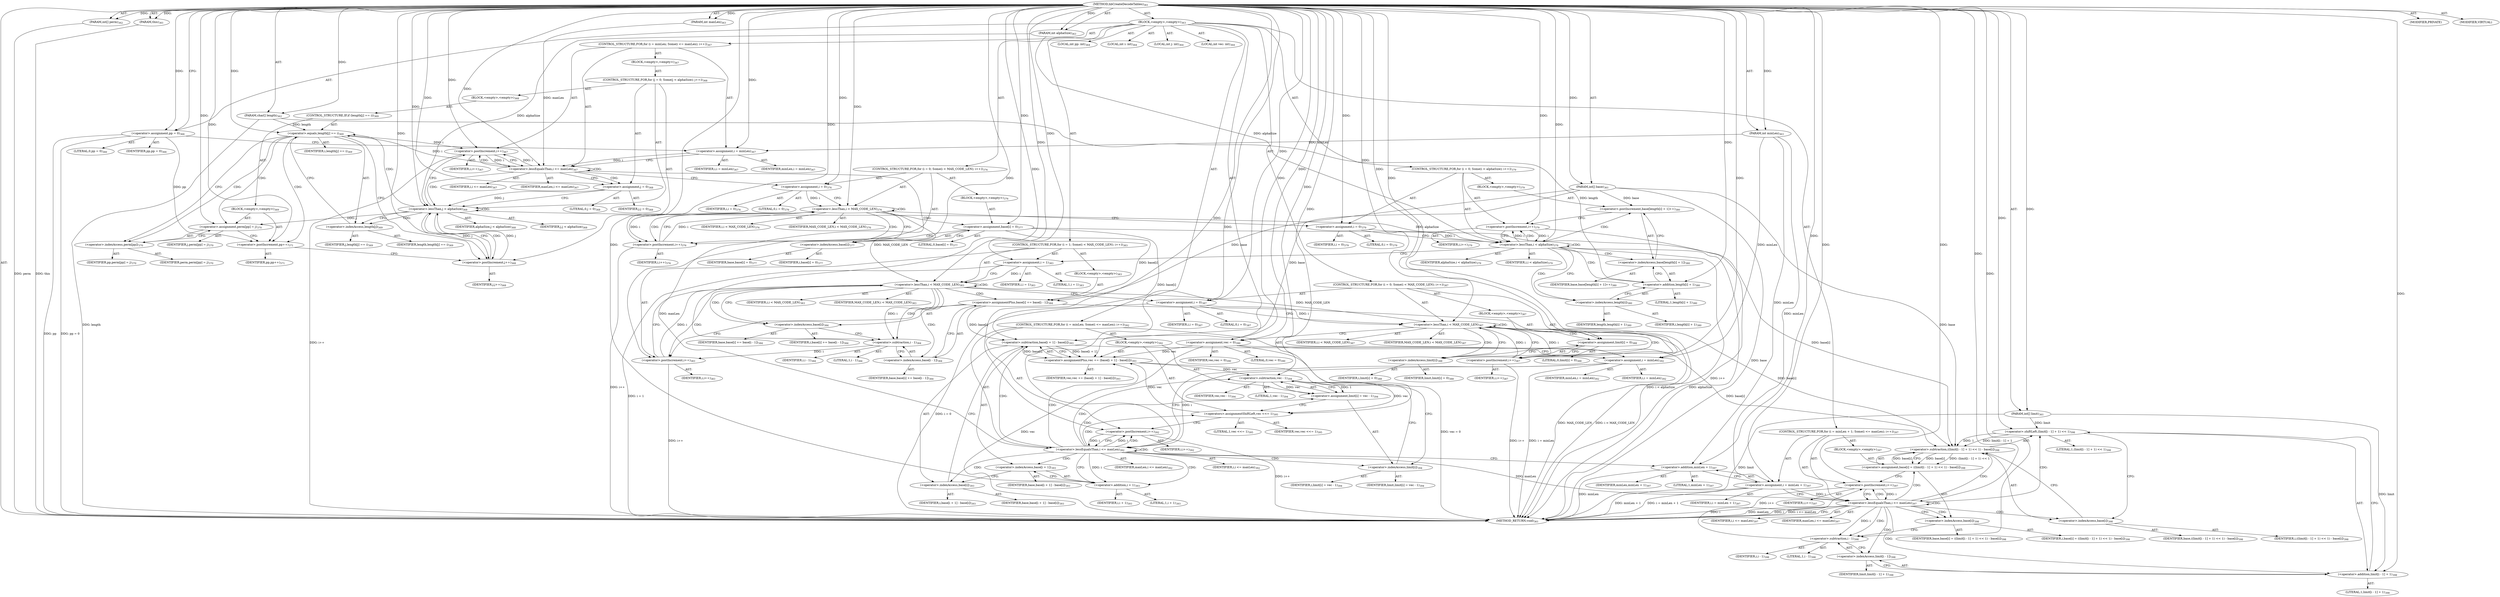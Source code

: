 digraph "hbCreateDecodeTables" {  
"111669149717" [label = <(METHOD,hbCreateDecodeTables)<SUB>361</SUB>> ]
"115964117019" [label = <(PARAM,this)<SUB>361</SUB>> ]
"115964117020" [label = <(PARAM,int[] limit)<SUB>361</SUB>> ]
"115964117021" [label = <(PARAM,int[] base)<SUB>361</SUB>> ]
"115964117022" [label = <(PARAM,int[] perm)<SUB>362</SUB>> ]
"115964117023" [label = <(PARAM,char[] length)<SUB>362</SUB>> ]
"115964117024" [label = <(PARAM,int minLen)<SUB>363</SUB>> ]
"115964117025" [label = <(PARAM,int maxLen)<SUB>363</SUB>> ]
"115964117026" [label = <(PARAM,int alphaSize)<SUB>363</SUB>> ]
"25769803821" [label = <(BLOCK,&lt;empty&gt;,&lt;empty&gt;)<SUB>363</SUB>> ]
"94489280526" [label = <(LOCAL,int pp: int)<SUB>364</SUB>> ]
"94489280527" [label = <(LOCAL,int i: int)<SUB>364</SUB>> ]
"94489280528" [label = <(LOCAL,int j: int)<SUB>364</SUB>> ]
"94489280529" [label = <(LOCAL,int vec: int)<SUB>364</SUB>> ]
"30064771335" [label = <(&lt;operator&gt;.assignment,pp = 0)<SUB>366</SUB>> ]
"68719476931" [label = <(IDENTIFIER,pp,pp = 0)<SUB>366</SUB>> ]
"90194313278" [label = <(LITERAL,0,pp = 0)<SUB>366</SUB>> ]
"47244640284" [label = <(CONTROL_STRUCTURE,FOR,for (i = minLen; Some(i &lt;= maxLen); i++))<SUB>367</SUB>> ]
"30064771336" [label = <(&lt;operator&gt;.assignment,i = minLen)<SUB>367</SUB>> ]
"68719476932" [label = <(IDENTIFIER,i,i = minLen)<SUB>367</SUB>> ]
"68719476933" [label = <(IDENTIFIER,minLen,i = minLen)<SUB>367</SUB>> ]
"30064771337" [label = <(&lt;operator&gt;.lessEqualsThan,i &lt;= maxLen)<SUB>367</SUB>> ]
"68719476934" [label = <(IDENTIFIER,i,i &lt;= maxLen)<SUB>367</SUB>> ]
"68719476935" [label = <(IDENTIFIER,maxLen,i &lt;= maxLen)<SUB>367</SUB>> ]
"30064771338" [label = <(&lt;operator&gt;.postIncrement,i++)<SUB>367</SUB>> ]
"68719476936" [label = <(IDENTIFIER,i,i++)<SUB>367</SUB>> ]
"25769803822" [label = <(BLOCK,&lt;empty&gt;,&lt;empty&gt;)<SUB>367</SUB>> ]
"47244640285" [label = <(CONTROL_STRUCTURE,FOR,for (j = 0; Some(j &lt; alphaSize); j++))<SUB>368</SUB>> ]
"30064771339" [label = <(&lt;operator&gt;.assignment,j = 0)<SUB>368</SUB>> ]
"68719476937" [label = <(IDENTIFIER,j,j = 0)<SUB>368</SUB>> ]
"90194313279" [label = <(LITERAL,0,j = 0)<SUB>368</SUB>> ]
"30064771340" [label = <(&lt;operator&gt;.lessThan,j &lt; alphaSize)<SUB>368</SUB>> ]
"68719476938" [label = <(IDENTIFIER,j,j &lt; alphaSize)<SUB>368</SUB>> ]
"68719476939" [label = <(IDENTIFIER,alphaSize,j &lt; alphaSize)<SUB>368</SUB>> ]
"30064771341" [label = <(&lt;operator&gt;.postIncrement,j++)<SUB>368</SUB>> ]
"68719476940" [label = <(IDENTIFIER,j,j++)<SUB>368</SUB>> ]
"25769803823" [label = <(BLOCK,&lt;empty&gt;,&lt;empty&gt;)<SUB>368</SUB>> ]
"47244640286" [label = <(CONTROL_STRUCTURE,IF,if (length[j] == i))<SUB>369</SUB>> ]
"30064771342" [label = <(&lt;operator&gt;.equals,length[j] == i)<SUB>369</SUB>> ]
"30064771343" [label = <(&lt;operator&gt;.indexAccess,length[j])<SUB>369</SUB>> ]
"68719476941" [label = <(IDENTIFIER,length,length[j] == i)<SUB>369</SUB>> ]
"68719476942" [label = <(IDENTIFIER,j,length[j] == i)<SUB>369</SUB>> ]
"68719476943" [label = <(IDENTIFIER,i,length[j] == i)<SUB>369</SUB>> ]
"25769803824" [label = <(BLOCK,&lt;empty&gt;,&lt;empty&gt;)<SUB>369</SUB>> ]
"30064771344" [label = <(&lt;operator&gt;.assignment,perm[pp] = j)<SUB>370</SUB>> ]
"30064771345" [label = <(&lt;operator&gt;.indexAccess,perm[pp])<SUB>370</SUB>> ]
"68719476944" [label = <(IDENTIFIER,perm,perm[pp] = j)<SUB>370</SUB>> ]
"68719476945" [label = <(IDENTIFIER,pp,perm[pp] = j)<SUB>370</SUB>> ]
"68719476946" [label = <(IDENTIFIER,j,perm[pp] = j)<SUB>370</SUB>> ]
"30064771346" [label = <(&lt;operator&gt;.postIncrement,pp++)<SUB>371</SUB>> ]
"68719476947" [label = <(IDENTIFIER,pp,pp++)<SUB>371</SUB>> ]
"47244640287" [label = <(CONTROL_STRUCTURE,FOR,for (i = 0; Some(i &lt; MAX_CODE_LEN); i++))<SUB>376</SUB>> ]
"30064771347" [label = <(&lt;operator&gt;.assignment,i = 0)<SUB>376</SUB>> ]
"68719476948" [label = <(IDENTIFIER,i,i = 0)<SUB>376</SUB>> ]
"90194313280" [label = <(LITERAL,0,i = 0)<SUB>376</SUB>> ]
"30064771348" [label = <(&lt;operator&gt;.lessThan,i &lt; MAX_CODE_LEN)<SUB>376</SUB>> ]
"68719476949" [label = <(IDENTIFIER,i,i &lt; MAX_CODE_LEN)<SUB>376</SUB>> ]
"68719476950" [label = <(IDENTIFIER,MAX_CODE_LEN,i &lt; MAX_CODE_LEN)<SUB>376</SUB>> ]
"30064771349" [label = <(&lt;operator&gt;.postIncrement,i++)<SUB>376</SUB>> ]
"68719476951" [label = <(IDENTIFIER,i,i++)<SUB>376</SUB>> ]
"25769803825" [label = <(BLOCK,&lt;empty&gt;,&lt;empty&gt;)<SUB>376</SUB>> ]
"30064771350" [label = <(&lt;operator&gt;.assignment,base[i] = 0)<SUB>377</SUB>> ]
"30064771351" [label = <(&lt;operator&gt;.indexAccess,base[i])<SUB>377</SUB>> ]
"68719476952" [label = <(IDENTIFIER,base,base[i] = 0)<SUB>377</SUB>> ]
"68719476953" [label = <(IDENTIFIER,i,base[i] = 0)<SUB>377</SUB>> ]
"90194313281" [label = <(LITERAL,0,base[i] = 0)<SUB>377</SUB>> ]
"47244640288" [label = <(CONTROL_STRUCTURE,FOR,for (i = 0; Some(i &lt; alphaSize); i++))<SUB>379</SUB>> ]
"30064771352" [label = <(&lt;operator&gt;.assignment,i = 0)<SUB>379</SUB>> ]
"68719476954" [label = <(IDENTIFIER,i,i = 0)<SUB>379</SUB>> ]
"90194313282" [label = <(LITERAL,0,i = 0)<SUB>379</SUB>> ]
"30064771353" [label = <(&lt;operator&gt;.lessThan,i &lt; alphaSize)<SUB>379</SUB>> ]
"68719476955" [label = <(IDENTIFIER,i,i &lt; alphaSize)<SUB>379</SUB>> ]
"68719476956" [label = <(IDENTIFIER,alphaSize,i &lt; alphaSize)<SUB>379</SUB>> ]
"30064771354" [label = <(&lt;operator&gt;.postIncrement,i++)<SUB>379</SUB>> ]
"68719476957" [label = <(IDENTIFIER,i,i++)<SUB>379</SUB>> ]
"25769803826" [label = <(BLOCK,&lt;empty&gt;,&lt;empty&gt;)<SUB>379</SUB>> ]
"30064771355" [label = <(&lt;operator&gt;.postIncrement,base[length[i] + 1]++)<SUB>380</SUB>> ]
"30064771356" [label = <(&lt;operator&gt;.indexAccess,base[length[i] + 1])<SUB>380</SUB>> ]
"68719476958" [label = <(IDENTIFIER,base,base[length[i] + 1]++)<SUB>380</SUB>> ]
"30064771357" [label = <(&lt;operator&gt;.addition,length[i] + 1)<SUB>380</SUB>> ]
"30064771358" [label = <(&lt;operator&gt;.indexAccess,length[i])<SUB>380</SUB>> ]
"68719476959" [label = <(IDENTIFIER,length,length[i] + 1)<SUB>380</SUB>> ]
"68719476960" [label = <(IDENTIFIER,i,length[i] + 1)<SUB>380</SUB>> ]
"90194313283" [label = <(LITERAL,1,length[i] + 1)<SUB>380</SUB>> ]
"47244640289" [label = <(CONTROL_STRUCTURE,FOR,for (i = 1; Some(i &lt; MAX_CODE_LEN); i++))<SUB>383</SUB>> ]
"30064771359" [label = <(&lt;operator&gt;.assignment,i = 1)<SUB>383</SUB>> ]
"68719476961" [label = <(IDENTIFIER,i,i = 1)<SUB>383</SUB>> ]
"90194313284" [label = <(LITERAL,1,i = 1)<SUB>383</SUB>> ]
"30064771360" [label = <(&lt;operator&gt;.lessThan,i &lt; MAX_CODE_LEN)<SUB>383</SUB>> ]
"68719476962" [label = <(IDENTIFIER,i,i &lt; MAX_CODE_LEN)<SUB>383</SUB>> ]
"68719476963" [label = <(IDENTIFIER,MAX_CODE_LEN,i &lt; MAX_CODE_LEN)<SUB>383</SUB>> ]
"30064771361" [label = <(&lt;operator&gt;.postIncrement,i++)<SUB>383</SUB>> ]
"68719476964" [label = <(IDENTIFIER,i,i++)<SUB>383</SUB>> ]
"25769803827" [label = <(BLOCK,&lt;empty&gt;,&lt;empty&gt;)<SUB>383</SUB>> ]
"30064771362" [label = <(&lt;operator&gt;.assignmentPlus,base[i] += base[i - 1])<SUB>384</SUB>> ]
"30064771363" [label = <(&lt;operator&gt;.indexAccess,base[i])<SUB>384</SUB>> ]
"68719476965" [label = <(IDENTIFIER,base,base[i] += base[i - 1])<SUB>384</SUB>> ]
"68719476966" [label = <(IDENTIFIER,i,base[i] += base[i - 1])<SUB>384</SUB>> ]
"30064771364" [label = <(&lt;operator&gt;.indexAccess,base[i - 1])<SUB>384</SUB>> ]
"68719476967" [label = <(IDENTIFIER,base,base[i] += base[i - 1])<SUB>384</SUB>> ]
"30064771365" [label = <(&lt;operator&gt;.subtraction,i - 1)<SUB>384</SUB>> ]
"68719476968" [label = <(IDENTIFIER,i,i - 1)<SUB>384</SUB>> ]
"90194313285" [label = <(LITERAL,1,i - 1)<SUB>384</SUB>> ]
"47244640290" [label = <(CONTROL_STRUCTURE,FOR,for (i = 0; Some(i &lt; MAX_CODE_LEN); i++))<SUB>387</SUB>> ]
"30064771366" [label = <(&lt;operator&gt;.assignment,i = 0)<SUB>387</SUB>> ]
"68719476969" [label = <(IDENTIFIER,i,i = 0)<SUB>387</SUB>> ]
"90194313286" [label = <(LITERAL,0,i = 0)<SUB>387</SUB>> ]
"30064771367" [label = <(&lt;operator&gt;.lessThan,i &lt; MAX_CODE_LEN)<SUB>387</SUB>> ]
"68719476970" [label = <(IDENTIFIER,i,i &lt; MAX_CODE_LEN)<SUB>387</SUB>> ]
"68719476971" [label = <(IDENTIFIER,MAX_CODE_LEN,i &lt; MAX_CODE_LEN)<SUB>387</SUB>> ]
"30064771368" [label = <(&lt;operator&gt;.postIncrement,i++)<SUB>387</SUB>> ]
"68719476972" [label = <(IDENTIFIER,i,i++)<SUB>387</SUB>> ]
"25769803828" [label = <(BLOCK,&lt;empty&gt;,&lt;empty&gt;)<SUB>387</SUB>> ]
"30064771369" [label = <(&lt;operator&gt;.assignment,limit[i] = 0)<SUB>388</SUB>> ]
"30064771370" [label = <(&lt;operator&gt;.indexAccess,limit[i])<SUB>388</SUB>> ]
"68719476973" [label = <(IDENTIFIER,limit,limit[i] = 0)<SUB>388</SUB>> ]
"68719476974" [label = <(IDENTIFIER,i,limit[i] = 0)<SUB>388</SUB>> ]
"90194313287" [label = <(LITERAL,0,limit[i] = 0)<SUB>388</SUB>> ]
"30064771371" [label = <(&lt;operator&gt;.assignment,vec = 0)<SUB>390</SUB>> ]
"68719476975" [label = <(IDENTIFIER,vec,vec = 0)<SUB>390</SUB>> ]
"90194313288" [label = <(LITERAL,0,vec = 0)<SUB>390</SUB>> ]
"47244640291" [label = <(CONTROL_STRUCTURE,FOR,for (i = minLen; Some(i &lt;= maxLen); i++))<SUB>392</SUB>> ]
"30064771372" [label = <(&lt;operator&gt;.assignment,i = minLen)<SUB>392</SUB>> ]
"68719476976" [label = <(IDENTIFIER,i,i = minLen)<SUB>392</SUB>> ]
"68719476977" [label = <(IDENTIFIER,minLen,i = minLen)<SUB>392</SUB>> ]
"30064771373" [label = <(&lt;operator&gt;.lessEqualsThan,i &lt;= maxLen)<SUB>392</SUB>> ]
"68719476978" [label = <(IDENTIFIER,i,i &lt;= maxLen)<SUB>392</SUB>> ]
"68719476979" [label = <(IDENTIFIER,maxLen,i &lt;= maxLen)<SUB>392</SUB>> ]
"30064771374" [label = <(&lt;operator&gt;.postIncrement,i++)<SUB>392</SUB>> ]
"68719476980" [label = <(IDENTIFIER,i,i++)<SUB>392</SUB>> ]
"25769803829" [label = <(BLOCK,&lt;empty&gt;,&lt;empty&gt;)<SUB>392</SUB>> ]
"30064771375" [label = <(&lt;operator&gt;.assignmentPlus,vec += (base[i + 1] - base[i]))<SUB>393</SUB>> ]
"68719476981" [label = <(IDENTIFIER,vec,vec += (base[i + 1] - base[i]))<SUB>393</SUB>> ]
"30064771376" [label = <(&lt;operator&gt;.subtraction,base[i + 1] - base[i])<SUB>393</SUB>> ]
"30064771377" [label = <(&lt;operator&gt;.indexAccess,base[i + 1])<SUB>393</SUB>> ]
"68719476982" [label = <(IDENTIFIER,base,base[i + 1] - base[i])<SUB>393</SUB>> ]
"30064771378" [label = <(&lt;operator&gt;.addition,i + 1)<SUB>393</SUB>> ]
"68719476983" [label = <(IDENTIFIER,i,i + 1)<SUB>393</SUB>> ]
"90194313289" [label = <(LITERAL,1,i + 1)<SUB>393</SUB>> ]
"30064771379" [label = <(&lt;operator&gt;.indexAccess,base[i])<SUB>393</SUB>> ]
"68719476984" [label = <(IDENTIFIER,base,base[i + 1] - base[i])<SUB>393</SUB>> ]
"68719476985" [label = <(IDENTIFIER,i,base[i + 1] - base[i])<SUB>393</SUB>> ]
"30064771380" [label = <(&lt;operator&gt;.assignment,limit[i] = vec - 1)<SUB>394</SUB>> ]
"30064771381" [label = <(&lt;operator&gt;.indexAccess,limit[i])<SUB>394</SUB>> ]
"68719476986" [label = <(IDENTIFIER,limit,limit[i] = vec - 1)<SUB>394</SUB>> ]
"68719476987" [label = <(IDENTIFIER,i,limit[i] = vec - 1)<SUB>394</SUB>> ]
"30064771382" [label = <(&lt;operator&gt;.subtraction,vec - 1)<SUB>394</SUB>> ]
"68719476988" [label = <(IDENTIFIER,vec,vec - 1)<SUB>394</SUB>> ]
"90194313290" [label = <(LITERAL,1,vec - 1)<SUB>394</SUB>> ]
"30064771383" [label = <(&lt;operators&gt;.assignmentShiftLeft,vec &lt;&lt;= 1)<SUB>395</SUB>> ]
"68719476989" [label = <(IDENTIFIER,vec,vec &lt;&lt;= 1)<SUB>395</SUB>> ]
"90194313291" [label = <(LITERAL,1,vec &lt;&lt;= 1)<SUB>395</SUB>> ]
"47244640292" [label = <(CONTROL_STRUCTURE,FOR,for (i = minLen + 1; Some(i &lt;= maxLen); i++))<SUB>397</SUB>> ]
"30064771384" [label = <(&lt;operator&gt;.assignment,i = minLen + 1)<SUB>397</SUB>> ]
"68719476990" [label = <(IDENTIFIER,i,i = minLen + 1)<SUB>397</SUB>> ]
"30064771385" [label = <(&lt;operator&gt;.addition,minLen + 1)<SUB>397</SUB>> ]
"68719476991" [label = <(IDENTIFIER,minLen,minLen + 1)<SUB>397</SUB>> ]
"90194313292" [label = <(LITERAL,1,minLen + 1)<SUB>397</SUB>> ]
"30064771386" [label = <(&lt;operator&gt;.lessEqualsThan,i &lt;= maxLen)<SUB>397</SUB>> ]
"68719476992" [label = <(IDENTIFIER,i,i &lt;= maxLen)<SUB>397</SUB>> ]
"68719476993" [label = <(IDENTIFIER,maxLen,i &lt;= maxLen)<SUB>397</SUB>> ]
"30064771387" [label = <(&lt;operator&gt;.postIncrement,i++)<SUB>397</SUB>> ]
"68719476994" [label = <(IDENTIFIER,i,i++)<SUB>397</SUB>> ]
"25769803830" [label = <(BLOCK,&lt;empty&gt;,&lt;empty&gt;)<SUB>397</SUB>> ]
"30064771388" [label = <(&lt;operator&gt;.assignment,base[i] = ((limit[i - 1] + 1) &lt;&lt; 1) - base[i])<SUB>398</SUB>> ]
"30064771389" [label = <(&lt;operator&gt;.indexAccess,base[i])<SUB>398</SUB>> ]
"68719476995" [label = <(IDENTIFIER,base,base[i] = ((limit[i - 1] + 1) &lt;&lt; 1) - base[i])<SUB>398</SUB>> ]
"68719476996" [label = <(IDENTIFIER,i,base[i] = ((limit[i - 1] + 1) &lt;&lt; 1) - base[i])<SUB>398</SUB>> ]
"30064771390" [label = <(&lt;operator&gt;.subtraction,((limit[i - 1] + 1) &lt;&lt; 1) - base[i])<SUB>398</SUB>> ]
"30064771391" [label = <(&lt;operator&gt;.shiftLeft,(limit[i - 1] + 1) &lt;&lt; 1)<SUB>398</SUB>> ]
"30064771392" [label = <(&lt;operator&gt;.addition,limit[i - 1] + 1)<SUB>398</SUB>> ]
"30064771393" [label = <(&lt;operator&gt;.indexAccess,limit[i - 1])<SUB>398</SUB>> ]
"68719476997" [label = <(IDENTIFIER,limit,limit[i - 1] + 1)<SUB>398</SUB>> ]
"30064771394" [label = <(&lt;operator&gt;.subtraction,i - 1)<SUB>398</SUB>> ]
"68719476998" [label = <(IDENTIFIER,i,i - 1)<SUB>398</SUB>> ]
"90194313293" [label = <(LITERAL,1,i - 1)<SUB>398</SUB>> ]
"90194313294" [label = <(LITERAL,1,limit[i - 1] + 1)<SUB>398</SUB>> ]
"90194313295" [label = <(LITERAL,1,(limit[i - 1] + 1) &lt;&lt; 1)<SUB>398</SUB>> ]
"30064771395" [label = <(&lt;operator&gt;.indexAccess,base[i])<SUB>398</SUB>> ]
"68719476999" [label = <(IDENTIFIER,base,((limit[i - 1] + 1) &lt;&lt; 1) - base[i])<SUB>398</SUB>> ]
"68719477000" [label = <(IDENTIFIER,i,((limit[i - 1] + 1) &lt;&lt; 1) - base[i])<SUB>398</SUB>> ]
"133143986260" [label = <(MODIFIER,PRIVATE)> ]
"133143986261" [label = <(MODIFIER,VIRTUAL)> ]
"128849018901" [label = <(METHOD_RETURN,void)<SUB>361</SUB>> ]
  "111669149717" -> "115964117019"  [ label = "AST: "] 
  "111669149717" -> "115964117020"  [ label = "AST: "] 
  "111669149717" -> "115964117021"  [ label = "AST: "] 
  "111669149717" -> "115964117022"  [ label = "AST: "] 
  "111669149717" -> "115964117023"  [ label = "AST: "] 
  "111669149717" -> "115964117024"  [ label = "AST: "] 
  "111669149717" -> "115964117025"  [ label = "AST: "] 
  "111669149717" -> "115964117026"  [ label = "AST: "] 
  "111669149717" -> "25769803821"  [ label = "AST: "] 
  "111669149717" -> "133143986260"  [ label = "AST: "] 
  "111669149717" -> "133143986261"  [ label = "AST: "] 
  "111669149717" -> "128849018901"  [ label = "AST: "] 
  "25769803821" -> "94489280526"  [ label = "AST: "] 
  "25769803821" -> "94489280527"  [ label = "AST: "] 
  "25769803821" -> "94489280528"  [ label = "AST: "] 
  "25769803821" -> "94489280529"  [ label = "AST: "] 
  "25769803821" -> "30064771335"  [ label = "AST: "] 
  "25769803821" -> "47244640284"  [ label = "AST: "] 
  "25769803821" -> "47244640287"  [ label = "AST: "] 
  "25769803821" -> "47244640288"  [ label = "AST: "] 
  "25769803821" -> "47244640289"  [ label = "AST: "] 
  "25769803821" -> "47244640290"  [ label = "AST: "] 
  "25769803821" -> "30064771371"  [ label = "AST: "] 
  "25769803821" -> "47244640291"  [ label = "AST: "] 
  "25769803821" -> "47244640292"  [ label = "AST: "] 
  "30064771335" -> "68719476931"  [ label = "AST: "] 
  "30064771335" -> "90194313278"  [ label = "AST: "] 
  "47244640284" -> "30064771336"  [ label = "AST: "] 
  "47244640284" -> "30064771337"  [ label = "AST: "] 
  "47244640284" -> "30064771338"  [ label = "AST: "] 
  "47244640284" -> "25769803822"  [ label = "AST: "] 
  "30064771336" -> "68719476932"  [ label = "AST: "] 
  "30064771336" -> "68719476933"  [ label = "AST: "] 
  "30064771337" -> "68719476934"  [ label = "AST: "] 
  "30064771337" -> "68719476935"  [ label = "AST: "] 
  "30064771338" -> "68719476936"  [ label = "AST: "] 
  "25769803822" -> "47244640285"  [ label = "AST: "] 
  "47244640285" -> "30064771339"  [ label = "AST: "] 
  "47244640285" -> "30064771340"  [ label = "AST: "] 
  "47244640285" -> "30064771341"  [ label = "AST: "] 
  "47244640285" -> "25769803823"  [ label = "AST: "] 
  "30064771339" -> "68719476937"  [ label = "AST: "] 
  "30064771339" -> "90194313279"  [ label = "AST: "] 
  "30064771340" -> "68719476938"  [ label = "AST: "] 
  "30064771340" -> "68719476939"  [ label = "AST: "] 
  "30064771341" -> "68719476940"  [ label = "AST: "] 
  "25769803823" -> "47244640286"  [ label = "AST: "] 
  "47244640286" -> "30064771342"  [ label = "AST: "] 
  "47244640286" -> "25769803824"  [ label = "AST: "] 
  "30064771342" -> "30064771343"  [ label = "AST: "] 
  "30064771342" -> "68719476943"  [ label = "AST: "] 
  "30064771343" -> "68719476941"  [ label = "AST: "] 
  "30064771343" -> "68719476942"  [ label = "AST: "] 
  "25769803824" -> "30064771344"  [ label = "AST: "] 
  "25769803824" -> "30064771346"  [ label = "AST: "] 
  "30064771344" -> "30064771345"  [ label = "AST: "] 
  "30064771344" -> "68719476946"  [ label = "AST: "] 
  "30064771345" -> "68719476944"  [ label = "AST: "] 
  "30064771345" -> "68719476945"  [ label = "AST: "] 
  "30064771346" -> "68719476947"  [ label = "AST: "] 
  "47244640287" -> "30064771347"  [ label = "AST: "] 
  "47244640287" -> "30064771348"  [ label = "AST: "] 
  "47244640287" -> "30064771349"  [ label = "AST: "] 
  "47244640287" -> "25769803825"  [ label = "AST: "] 
  "30064771347" -> "68719476948"  [ label = "AST: "] 
  "30064771347" -> "90194313280"  [ label = "AST: "] 
  "30064771348" -> "68719476949"  [ label = "AST: "] 
  "30064771348" -> "68719476950"  [ label = "AST: "] 
  "30064771349" -> "68719476951"  [ label = "AST: "] 
  "25769803825" -> "30064771350"  [ label = "AST: "] 
  "30064771350" -> "30064771351"  [ label = "AST: "] 
  "30064771350" -> "90194313281"  [ label = "AST: "] 
  "30064771351" -> "68719476952"  [ label = "AST: "] 
  "30064771351" -> "68719476953"  [ label = "AST: "] 
  "47244640288" -> "30064771352"  [ label = "AST: "] 
  "47244640288" -> "30064771353"  [ label = "AST: "] 
  "47244640288" -> "30064771354"  [ label = "AST: "] 
  "47244640288" -> "25769803826"  [ label = "AST: "] 
  "30064771352" -> "68719476954"  [ label = "AST: "] 
  "30064771352" -> "90194313282"  [ label = "AST: "] 
  "30064771353" -> "68719476955"  [ label = "AST: "] 
  "30064771353" -> "68719476956"  [ label = "AST: "] 
  "30064771354" -> "68719476957"  [ label = "AST: "] 
  "25769803826" -> "30064771355"  [ label = "AST: "] 
  "30064771355" -> "30064771356"  [ label = "AST: "] 
  "30064771356" -> "68719476958"  [ label = "AST: "] 
  "30064771356" -> "30064771357"  [ label = "AST: "] 
  "30064771357" -> "30064771358"  [ label = "AST: "] 
  "30064771357" -> "90194313283"  [ label = "AST: "] 
  "30064771358" -> "68719476959"  [ label = "AST: "] 
  "30064771358" -> "68719476960"  [ label = "AST: "] 
  "47244640289" -> "30064771359"  [ label = "AST: "] 
  "47244640289" -> "30064771360"  [ label = "AST: "] 
  "47244640289" -> "30064771361"  [ label = "AST: "] 
  "47244640289" -> "25769803827"  [ label = "AST: "] 
  "30064771359" -> "68719476961"  [ label = "AST: "] 
  "30064771359" -> "90194313284"  [ label = "AST: "] 
  "30064771360" -> "68719476962"  [ label = "AST: "] 
  "30064771360" -> "68719476963"  [ label = "AST: "] 
  "30064771361" -> "68719476964"  [ label = "AST: "] 
  "25769803827" -> "30064771362"  [ label = "AST: "] 
  "30064771362" -> "30064771363"  [ label = "AST: "] 
  "30064771362" -> "30064771364"  [ label = "AST: "] 
  "30064771363" -> "68719476965"  [ label = "AST: "] 
  "30064771363" -> "68719476966"  [ label = "AST: "] 
  "30064771364" -> "68719476967"  [ label = "AST: "] 
  "30064771364" -> "30064771365"  [ label = "AST: "] 
  "30064771365" -> "68719476968"  [ label = "AST: "] 
  "30064771365" -> "90194313285"  [ label = "AST: "] 
  "47244640290" -> "30064771366"  [ label = "AST: "] 
  "47244640290" -> "30064771367"  [ label = "AST: "] 
  "47244640290" -> "30064771368"  [ label = "AST: "] 
  "47244640290" -> "25769803828"  [ label = "AST: "] 
  "30064771366" -> "68719476969"  [ label = "AST: "] 
  "30064771366" -> "90194313286"  [ label = "AST: "] 
  "30064771367" -> "68719476970"  [ label = "AST: "] 
  "30064771367" -> "68719476971"  [ label = "AST: "] 
  "30064771368" -> "68719476972"  [ label = "AST: "] 
  "25769803828" -> "30064771369"  [ label = "AST: "] 
  "30064771369" -> "30064771370"  [ label = "AST: "] 
  "30064771369" -> "90194313287"  [ label = "AST: "] 
  "30064771370" -> "68719476973"  [ label = "AST: "] 
  "30064771370" -> "68719476974"  [ label = "AST: "] 
  "30064771371" -> "68719476975"  [ label = "AST: "] 
  "30064771371" -> "90194313288"  [ label = "AST: "] 
  "47244640291" -> "30064771372"  [ label = "AST: "] 
  "47244640291" -> "30064771373"  [ label = "AST: "] 
  "47244640291" -> "30064771374"  [ label = "AST: "] 
  "47244640291" -> "25769803829"  [ label = "AST: "] 
  "30064771372" -> "68719476976"  [ label = "AST: "] 
  "30064771372" -> "68719476977"  [ label = "AST: "] 
  "30064771373" -> "68719476978"  [ label = "AST: "] 
  "30064771373" -> "68719476979"  [ label = "AST: "] 
  "30064771374" -> "68719476980"  [ label = "AST: "] 
  "25769803829" -> "30064771375"  [ label = "AST: "] 
  "25769803829" -> "30064771380"  [ label = "AST: "] 
  "25769803829" -> "30064771383"  [ label = "AST: "] 
  "30064771375" -> "68719476981"  [ label = "AST: "] 
  "30064771375" -> "30064771376"  [ label = "AST: "] 
  "30064771376" -> "30064771377"  [ label = "AST: "] 
  "30064771376" -> "30064771379"  [ label = "AST: "] 
  "30064771377" -> "68719476982"  [ label = "AST: "] 
  "30064771377" -> "30064771378"  [ label = "AST: "] 
  "30064771378" -> "68719476983"  [ label = "AST: "] 
  "30064771378" -> "90194313289"  [ label = "AST: "] 
  "30064771379" -> "68719476984"  [ label = "AST: "] 
  "30064771379" -> "68719476985"  [ label = "AST: "] 
  "30064771380" -> "30064771381"  [ label = "AST: "] 
  "30064771380" -> "30064771382"  [ label = "AST: "] 
  "30064771381" -> "68719476986"  [ label = "AST: "] 
  "30064771381" -> "68719476987"  [ label = "AST: "] 
  "30064771382" -> "68719476988"  [ label = "AST: "] 
  "30064771382" -> "90194313290"  [ label = "AST: "] 
  "30064771383" -> "68719476989"  [ label = "AST: "] 
  "30064771383" -> "90194313291"  [ label = "AST: "] 
  "47244640292" -> "30064771384"  [ label = "AST: "] 
  "47244640292" -> "30064771386"  [ label = "AST: "] 
  "47244640292" -> "30064771387"  [ label = "AST: "] 
  "47244640292" -> "25769803830"  [ label = "AST: "] 
  "30064771384" -> "68719476990"  [ label = "AST: "] 
  "30064771384" -> "30064771385"  [ label = "AST: "] 
  "30064771385" -> "68719476991"  [ label = "AST: "] 
  "30064771385" -> "90194313292"  [ label = "AST: "] 
  "30064771386" -> "68719476992"  [ label = "AST: "] 
  "30064771386" -> "68719476993"  [ label = "AST: "] 
  "30064771387" -> "68719476994"  [ label = "AST: "] 
  "25769803830" -> "30064771388"  [ label = "AST: "] 
  "30064771388" -> "30064771389"  [ label = "AST: "] 
  "30064771388" -> "30064771390"  [ label = "AST: "] 
  "30064771389" -> "68719476995"  [ label = "AST: "] 
  "30064771389" -> "68719476996"  [ label = "AST: "] 
  "30064771390" -> "30064771391"  [ label = "AST: "] 
  "30064771390" -> "30064771395"  [ label = "AST: "] 
  "30064771391" -> "30064771392"  [ label = "AST: "] 
  "30064771391" -> "90194313295"  [ label = "AST: "] 
  "30064771392" -> "30064771393"  [ label = "AST: "] 
  "30064771392" -> "90194313294"  [ label = "AST: "] 
  "30064771393" -> "68719476997"  [ label = "AST: "] 
  "30064771393" -> "30064771394"  [ label = "AST: "] 
  "30064771394" -> "68719476998"  [ label = "AST: "] 
  "30064771394" -> "90194313293"  [ label = "AST: "] 
  "30064771395" -> "68719476999"  [ label = "AST: "] 
  "30064771395" -> "68719477000"  [ label = "AST: "] 
  "30064771335" -> "30064771336"  [ label = "CFG: "] 
  "30064771371" -> "30064771372"  [ label = "CFG: "] 
  "30064771336" -> "30064771337"  [ label = "CFG: "] 
  "30064771337" -> "30064771339"  [ label = "CFG: "] 
  "30064771337" -> "30064771347"  [ label = "CFG: "] 
  "30064771338" -> "30064771337"  [ label = "CFG: "] 
  "30064771347" -> "30064771348"  [ label = "CFG: "] 
  "30064771348" -> "30064771351"  [ label = "CFG: "] 
  "30064771348" -> "30064771352"  [ label = "CFG: "] 
  "30064771349" -> "30064771348"  [ label = "CFG: "] 
  "30064771352" -> "30064771353"  [ label = "CFG: "] 
  "30064771353" -> "30064771358"  [ label = "CFG: "] 
  "30064771353" -> "30064771359"  [ label = "CFG: "] 
  "30064771354" -> "30064771353"  [ label = "CFG: "] 
  "30064771359" -> "30064771360"  [ label = "CFG: "] 
  "30064771360" -> "30064771363"  [ label = "CFG: "] 
  "30064771360" -> "30064771366"  [ label = "CFG: "] 
  "30064771361" -> "30064771360"  [ label = "CFG: "] 
  "30064771366" -> "30064771367"  [ label = "CFG: "] 
  "30064771367" -> "30064771370"  [ label = "CFG: "] 
  "30064771367" -> "30064771371"  [ label = "CFG: "] 
  "30064771368" -> "30064771367"  [ label = "CFG: "] 
  "30064771372" -> "30064771373"  [ label = "CFG: "] 
  "30064771373" -> "30064771378"  [ label = "CFG: "] 
  "30064771373" -> "30064771385"  [ label = "CFG: "] 
  "30064771374" -> "30064771373"  [ label = "CFG: "] 
  "30064771384" -> "30064771386"  [ label = "CFG: "] 
  "30064771386" -> "128849018901"  [ label = "CFG: "] 
  "30064771386" -> "30064771389"  [ label = "CFG: "] 
  "30064771387" -> "30064771386"  [ label = "CFG: "] 
  "30064771350" -> "30064771349"  [ label = "CFG: "] 
  "30064771355" -> "30064771354"  [ label = "CFG: "] 
  "30064771362" -> "30064771361"  [ label = "CFG: "] 
  "30064771369" -> "30064771368"  [ label = "CFG: "] 
  "30064771375" -> "30064771381"  [ label = "CFG: "] 
  "30064771380" -> "30064771383"  [ label = "CFG: "] 
  "30064771383" -> "30064771374"  [ label = "CFG: "] 
  "30064771385" -> "30064771384"  [ label = "CFG: "] 
  "30064771388" -> "30064771387"  [ label = "CFG: "] 
  "30064771339" -> "30064771340"  [ label = "CFG: "] 
  "30064771340" -> "30064771343"  [ label = "CFG: "] 
  "30064771340" -> "30064771338"  [ label = "CFG: "] 
  "30064771341" -> "30064771340"  [ label = "CFG: "] 
  "30064771351" -> "30064771350"  [ label = "CFG: "] 
  "30064771356" -> "30064771355"  [ label = "CFG: "] 
  "30064771363" -> "30064771365"  [ label = "CFG: "] 
  "30064771364" -> "30064771362"  [ label = "CFG: "] 
  "30064771370" -> "30064771369"  [ label = "CFG: "] 
  "30064771376" -> "30064771375"  [ label = "CFG: "] 
  "30064771381" -> "30064771382"  [ label = "CFG: "] 
  "30064771382" -> "30064771380"  [ label = "CFG: "] 
  "30064771389" -> "30064771394"  [ label = "CFG: "] 
  "30064771390" -> "30064771388"  [ label = "CFG: "] 
  "30064771357" -> "30064771356"  [ label = "CFG: "] 
  "30064771365" -> "30064771364"  [ label = "CFG: "] 
  "30064771377" -> "30064771379"  [ label = "CFG: "] 
  "30064771379" -> "30064771376"  [ label = "CFG: "] 
  "30064771391" -> "30064771395"  [ label = "CFG: "] 
  "30064771395" -> "30064771390"  [ label = "CFG: "] 
  "30064771342" -> "30064771345"  [ label = "CFG: "] 
  "30064771342" -> "30064771341"  [ label = "CFG: "] 
  "30064771358" -> "30064771357"  [ label = "CFG: "] 
  "30064771378" -> "30064771377"  [ label = "CFG: "] 
  "30064771392" -> "30064771391"  [ label = "CFG: "] 
  "30064771343" -> "30064771342"  [ label = "CFG: "] 
  "30064771344" -> "30064771346"  [ label = "CFG: "] 
  "30064771346" -> "30064771341"  [ label = "CFG: "] 
  "30064771393" -> "30064771392"  [ label = "CFG: "] 
  "30064771345" -> "30064771344"  [ label = "CFG: "] 
  "30064771394" -> "30064771393"  [ label = "CFG: "] 
  "111669149717" -> "30064771335"  [ label = "CFG: "] 
  "115964117019" -> "128849018901"  [ label = "DDG: this"] 
  "115964117020" -> "128849018901"  [ label = "DDG: limit"] 
  "115964117021" -> "128849018901"  [ label = "DDG: base"] 
  "115964117022" -> "128849018901"  [ label = "DDG: perm"] 
  "115964117023" -> "128849018901"  [ label = "DDG: length"] 
  "30064771335" -> "128849018901"  [ label = "DDG: pp"] 
  "30064771335" -> "128849018901"  [ label = "DDG: pp = 0"] 
  "30064771353" -> "128849018901"  [ label = "DDG: alphaSize"] 
  "30064771353" -> "128849018901"  [ label = "DDG: i &lt; alphaSize"] 
  "30064771359" -> "128849018901"  [ label = "DDG: i = 1"] 
  "30064771366" -> "128849018901"  [ label = "DDG: i = 0"] 
  "30064771367" -> "128849018901"  [ label = "DDG: MAX_CODE_LEN"] 
  "30064771367" -> "128849018901"  [ label = "DDG: i &lt; MAX_CODE_LEN"] 
  "30064771371" -> "128849018901"  [ label = "DDG: vec"] 
  "30064771371" -> "128849018901"  [ label = "DDG: vec = 0"] 
  "30064771372" -> "128849018901"  [ label = "DDG: i = minLen"] 
  "30064771385" -> "128849018901"  [ label = "DDG: minLen"] 
  "30064771384" -> "128849018901"  [ label = "DDG: minLen + 1"] 
  "30064771384" -> "128849018901"  [ label = "DDG: i = minLen + 1"] 
  "30064771386" -> "128849018901"  [ label = "DDG: i"] 
  "30064771386" -> "128849018901"  [ label = "DDG: maxLen"] 
  "30064771386" -> "128849018901"  [ label = "DDG: i &lt;= maxLen"] 
  "30064771387" -> "128849018901"  [ label = "DDG: i++"] 
  "30064771374" -> "128849018901"  [ label = "DDG: i++"] 
  "30064771368" -> "128849018901"  [ label = "DDG: i++"] 
  "30064771361" -> "128849018901"  [ label = "DDG: i++"] 
  "30064771354" -> "128849018901"  [ label = "DDG: i++"] 
  "30064771349" -> "128849018901"  [ label = "DDG: i++"] 
  "30064771338" -> "128849018901"  [ label = "DDG: i++"] 
  "111669149717" -> "115964117019"  [ label = "DDG: "] 
  "111669149717" -> "115964117020"  [ label = "DDG: "] 
  "111669149717" -> "115964117021"  [ label = "DDG: "] 
  "111669149717" -> "115964117022"  [ label = "DDG: "] 
  "111669149717" -> "115964117023"  [ label = "DDG: "] 
  "111669149717" -> "115964117024"  [ label = "DDG: "] 
  "111669149717" -> "115964117025"  [ label = "DDG: "] 
  "111669149717" -> "115964117026"  [ label = "DDG: "] 
  "111669149717" -> "30064771335"  [ label = "DDG: "] 
  "111669149717" -> "30064771371"  [ label = "DDG: "] 
  "115964117024" -> "30064771336"  [ label = "DDG: minLen"] 
  "111669149717" -> "30064771336"  [ label = "DDG: "] 
  "111669149717" -> "30064771347"  [ label = "DDG: "] 
  "111669149717" -> "30064771352"  [ label = "DDG: "] 
  "111669149717" -> "30064771359"  [ label = "DDG: "] 
  "111669149717" -> "30064771366"  [ label = "DDG: "] 
  "111669149717" -> "30064771372"  [ label = "DDG: "] 
  "115964117024" -> "30064771372"  [ label = "DDG: minLen"] 
  "111669149717" -> "30064771384"  [ label = "DDG: "] 
  "115964117024" -> "30064771384"  [ label = "DDG: minLen"] 
  "30064771336" -> "30064771337"  [ label = "DDG: i"] 
  "30064771338" -> "30064771337"  [ label = "DDG: i"] 
  "111669149717" -> "30064771337"  [ label = "DDG: "] 
  "115964117025" -> "30064771337"  [ label = "DDG: maxLen"] 
  "30064771337" -> "30064771338"  [ label = "DDG: i"] 
  "30064771342" -> "30064771338"  [ label = "DDG: i"] 
  "111669149717" -> "30064771338"  [ label = "DDG: "] 
  "30064771347" -> "30064771348"  [ label = "DDG: i"] 
  "30064771349" -> "30064771348"  [ label = "DDG: i"] 
  "111669149717" -> "30064771348"  [ label = "DDG: "] 
  "30064771348" -> "30064771349"  [ label = "DDG: i"] 
  "111669149717" -> "30064771349"  [ label = "DDG: "] 
  "111669149717" -> "30064771350"  [ label = "DDG: "] 
  "30064771352" -> "30064771353"  [ label = "DDG: i"] 
  "30064771354" -> "30064771353"  [ label = "DDG: i"] 
  "111669149717" -> "30064771353"  [ label = "DDG: "] 
  "115964117026" -> "30064771353"  [ label = "DDG: alphaSize"] 
  "30064771340" -> "30064771353"  [ label = "DDG: alphaSize"] 
  "30064771353" -> "30064771354"  [ label = "DDG: i"] 
  "111669149717" -> "30064771354"  [ label = "DDG: "] 
  "30064771359" -> "30064771360"  [ label = "DDG: i"] 
  "30064771361" -> "30064771360"  [ label = "DDG: i"] 
  "111669149717" -> "30064771360"  [ label = "DDG: "] 
  "30064771348" -> "30064771360"  [ label = "DDG: MAX_CODE_LEN"] 
  "30064771365" -> "30064771361"  [ label = "DDG: i"] 
  "111669149717" -> "30064771361"  [ label = "DDG: "] 
  "115964117021" -> "30064771362"  [ label = "DDG: base"] 
  "30064771366" -> "30064771367"  [ label = "DDG: i"] 
  "30064771368" -> "30064771367"  [ label = "DDG: i"] 
  "111669149717" -> "30064771367"  [ label = "DDG: "] 
  "30064771360" -> "30064771367"  [ label = "DDG: MAX_CODE_LEN"] 
  "30064771367" -> "30064771368"  [ label = "DDG: i"] 
  "111669149717" -> "30064771368"  [ label = "DDG: "] 
  "111669149717" -> "30064771369"  [ label = "DDG: "] 
  "30064771372" -> "30064771373"  [ label = "DDG: i"] 
  "30064771374" -> "30064771373"  [ label = "DDG: i"] 
  "111669149717" -> "30064771373"  [ label = "DDG: "] 
  "30064771337" -> "30064771373"  [ label = "DDG: maxLen"] 
  "111669149717" -> "30064771374"  [ label = "DDG: "] 
  "30064771373" -> "30064771374"  [ label = "DDG: i"] 
  "30064771376" -> "30064771375"  [ label = "DDG: base[i + 1]"] 
  "30064771376" -> "30064771375"  [ label = "DDG: base[i]"] 
  "30064771382" -> "30064771380"  [ label = "DDG: vec"] 
  "30064771382" -> "30064771380"  [ label = "DDG: 1"] 
  "111669149717" -> "30064771383"  [ label = "DDG: "] 
  "30064771384" -> "30064771386"  [ label = "DDG: i"] 
  "30064771387" -> "30064771386"  [ label = "DDG: i"] 
  "111669149717" -> "30064771386"  [ label = "DDG: "] 
  "30064771373" -> "30064771386"  [ label = "DDG: maxLen"] 
  "30064771394" -> "30064771387"  [ label = "DDG: i"] 
  "111669149717" -> "30064771387"  [ label = "DDG: "] 
  "30064771390" -> "30064771388"  [ label = "DDG: (limit[i - 1] + 1) &lt;&lt; 1"] 
  "30064771390" -> "30064771388"  [ label = "DDG: base[i]"] 
  "111669149717" -> "30064771339"  [ label = "DDG: "] 
  "115964117021" -> "30064771355"  [ label = "DDG: base"] 
  "30064771350" -> "30064771362"  [ label = "DDG: base[i]"] 
  "30064771371" -> "30064771375"  [ label = "DDG: vec"] 
  "30064771383" -> "30064771375"  [ label = "DDG: vec"] 
  "111669149717" -> "30064771375"  [ label = "DDG: "] 
  "30064771382" -> "30064771383"  [ label = "DDG: vec"] 
  "111669149717" -> "30064771385"  [ label = "DDG: "] 
  "115964117024" -> "30064771385"  [ label = "DDG: minLen"] 
  "30064771339" -> "30064771340"  [ label = "DDG: j"] 
  "30064771341" -> "30064771340"  [ label = "DDG: j"] 
  "111669149717" -> "30064771340"  [ label = "DDG: "] 
  "115964117026" -> "30064771340"  [ label = "DDG: alphaSize"] 
  "30064771340" -> "30064771341"  [ label = "DDG: j"] 
  "111669149717" -> "30064771341"  [ label = "DDG: "] 
  "115964117021" -> "30064771376"  [ label = "DDG: base"] 
  "30064771362" -> "30064771376"  [ label = "DDG: base[i]"] 
  "30064771350" -> "30064771376"  [ label = "DDG: base[i]"] 
  "30064771375" -> "30064771382"  [ label = "DDG: vec"] 
  "111669149717" -> "30064771382"  [ label = "DDG: "] 
  "30064771391" -> "30064771390"  [ label = "DDG: limit[i - 1] + 1"] 
  "30064771391" -> "30064771390"  [ label = "DDG: 1"] 
  "115964117021" -> "30064771390"  [ label = "DDG: base"] 
  "30064771388" -> "30064771390"  [ label = "DDG: base[i]"] 
  "30064771376" -> "30064771390"  [ label = "DDG: base[i]"] 
  "30064771362" -> "30064771390"  [ label = "DDG: base[i]"] 
  "30064771350" -> "30064771390"  [ label = "DDG: base[i]"] 
  "115964117023" -> "30064771357"  [ label = "DDG: length"] 
  "111669149717" -> "30064771357"  [ label = "DDG: "] 
  "30064771360" -> "30064771365"  [ label = "DDG: i"] 
  "111669149717" -> "30064771365"  [ label = "DDG: "] 
  "115964117020" -> "30064771391"  [ label = "DDG: limit"] 
  "111669149717" -> "30064771391"  [ label = "DDG: "] 
  "115964117023" -> "30064771342"  [ label = "DDG: length"] 
  "30064771337" -> "30064771342"  [ label = "DDG: i"] 
  "111669149717" -> "30064771342"  [ label = "DDG: "] 
  "30064771340" -> "30064771344"  [ label = "DDG: j"] 
  "111669149717" -> "30064771344"  [ label = "DDG: "] 
  "30064771373" -> "30064771378"  [ label = "DDG: i"] 
  "111669149717" -> "30064771378"  [ label = "DDG: "] 
  "115964117020" -> "30064771392"  [ label = "DDG: limit"] 
  "111669149717" -> "30064771392"  [ label = "DDG: "] 
  "30064771335" -> "30064771346"  [ label = "DDG: pp"] 
  "111669149717" -> "30064771346"  [ label = "DDG: "] 
  "30064771386" -> "30064771394"  [ label = "DDG: i"] 
  "111669149717" -> "30064771394"  [ label = "DDG: "] 
  "30064771337" -> "30064771339"  [ label = "CDG: "] 
  "30064771337" -> "30064771340"  [ label = "CDG: "] 
  "30064771337" -> "30064771337"  [ label = "CDG: "] 
  "30064771337" -> "30064771338"  [ label = "CDG: "] 
  "30064771348" -> "30064771349"  [ label = "CDG: "] 
  "30064771348" -> "30064771350"  [ label = "CDG: "] 
  "30064771348" -> "30064771348"  [ label = "CDG: "] 
  "30064771348" -> "30064771351"  [ label = "CDG: "] 
  "30064771353" -> "30064771357"  [ label = "CDG: "] 
  "30064771353" -> "30064771358"  [ label = "CDG: "] 
  "30064771353" -> "30064771355"  [ label = "CDG: "] 
  "30064771353" -> "30064771356"  [ label = "CDG: "] 
  "30064771353" -> "30064771353"  [ label = "CDG: "] 
  "30064771353" -> "30064771354"  [ label = "CDG: "] 
  "30064771360" -> "30064771365"  [ label = "CDG: "] 
  "30064771360" -> "30064771363"  [ label = "CDG: "] 
  "30064771360" -> "30064771364"  [ label = "CDG: "] 
  "30064771360" -> "30064771361"  [ label = "CDG: "] 
  "30064771360" -> "30064771362"  [ label = "CDG: "] 
  "30064771360" -> "30064771360"  [ label = "CDG: "] 
  "30064771367" -> "30064771369"  [ label = "CDG: "] 
  "30064771367" -> "30064771370"  [ label = "CDG: "] 
  "30064771367" -> "30064771367"  [ label = "CDG: "] 
  "30064771367" -> "30064771368"  [ label = "CDG: "] 
  "30064771373" -> "30064771373"  [ label = "CDG: "] 
  "30064771373" -> "30064771374"  [ label = "CDG: "] 
  "30064771373" -> "30064771381"  [ label = "CDG: "] 
  "30064771373" -> "30064771382"  [ label = "CDG: "] 
  "30064771373" -> "30064771379"  [ label = "CDG: "] 
  "30064771373" -> "30064771380"  [ label = "CDG: "] 
  "30064771373" -> "30064771377"  [ label = "CDG: "] 
  "30064771373" -> "30064771378"  [ label = "CDG: "] 
  "30064771373" -> "30064771375"  [ label = "CDG: "] 
  "30064771373" -> "30064771376"  [ label = "CDG: "] 
  "30064771373" -> "30064771383"  [ label = "CDG: "] 
  "30064771386" -> "30064771389"  [ label = "CDG: "] 
  "30064771386" -> "30064771390"  [ label = "CDG: "] 
  "30064771386" -> "30064771387"  [ label = "CDG: "] 
  "30064771386" -> "30064771388"  [ label = "CDG: "] 
  "30064771386" -> "30064771386"  [ label = "CDG: "] 
  "30064771386" -> "30064771395"  [ label = "CDG: "] 
  "30064771386" -> "30064771393"  [ label = "CDG: "] 
  "30064771386" -> "30064771394"  [ label = "CDG: "] 
  "30064771386" -> "30064771391"  [ label = "CDG: "] 
  "30064771386" -> "30064771392"  [ label = "CDG: "] 
  "30064771340" -> "30064771343"  [ label = "CDG: "] 
  "30064771340" -> "30064771341"  [ label = "CDG: "] 
  "30064771340" -> "30064771342"  [ label = "CDG: "] 
  "30064771340" -> "30064771340"  [ label = "CDG: "] 
  "30064771342" -> "30064771345"  [ label = "CDG: "] 
  "30064771342" -> "30064771346"  [ label = "CDG: "] 
  "30064771342" -> "30064771344"  [ label = "CDG: "] 
}

